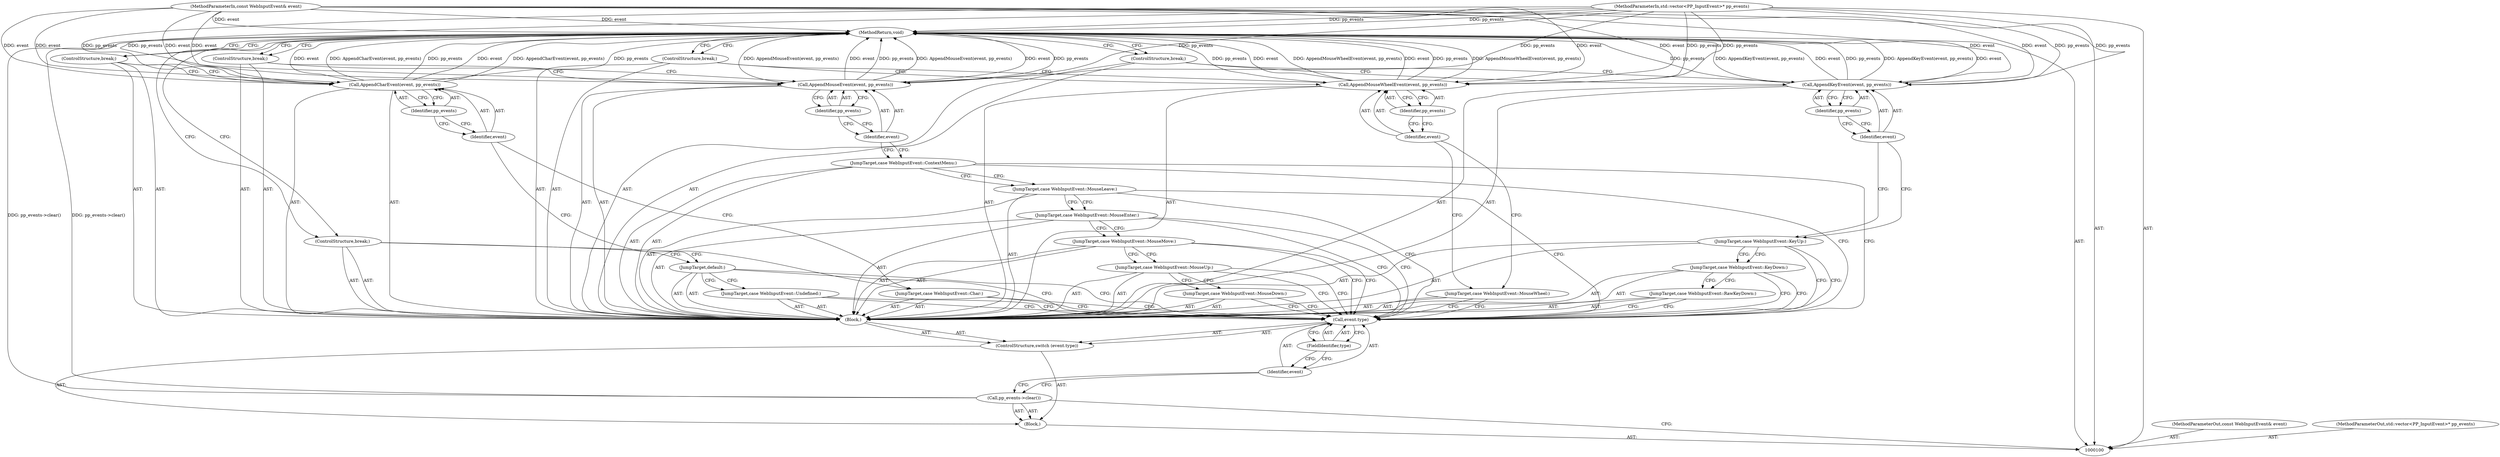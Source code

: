 digraph "0_Chrome_db5523bcb7e0419955172709c241a188ab94e8e0_1" {
"1000140" [label="(MethodReturn,void)"];
"1000101" [label="(MethodParameterIn,const WebInputEvent& event)"];
"1000173" [label="(MethodParameterOut,const WebInputEvent& event)"];
"1000114" [label="(JumpTarget,case WebInputEvent::MouseLeave:)"];
"1000115" [label="(JumpTarget,case WebInputEvent::ContextMenu:)"];
"1000117" [label="(Identifier,event)"];
"1000118" [label="(Identifier,pp_events)"];
"1000116" [label="(Call,AppendMouseEvent(event, pp_events))"];
"1000119" [label="(ControlStructure,break;)"];
"1000120" [label="(JumpTarget,case WebInputEvent::MouseWheel:)"];
"1000122" [label="(Identifier,event)"];
"1000123" [label="(Identifier,pp_events)"];
"1000121" [label="(Call,AppendMouseWheelEvent(event, pp_events))"];
"1000124" [label="(ControlStructure,break;)"];
"1000125" [label="(JumpTarget,case WebInputEvent::RawKeyDown:)"];
"1000126" [label="(JumpTarget,case WebInputEvent::KeyDown:)"];
"1000127" [label="(JumpTarget,case WebInputEvent::KeyUp:)"];
"1000102" [label="(MethodParameterIn,std::vector<PP_InputEvent>* pp_events)"];
"1000174" [label="(MethodParameterOut,std::vector<PP_InputEvent>* pp_events)"];
"1000103" [label="(Block,)"];
"1000129" [label="(Identifier,event)"];
"1000130" [label="(Identifier,pp_events)"];
"1000128" [label="(Call,AppendKeyEvent(event, pp_events))"];
"1000131" [label="(ControlStructure,break;)"];
"1000132" [label="(JumpTarget,case WebInputEvent::Char:)"];
"1000134" [label="(Identifier,event)"];
"1000135" [label="(Identifier,pp_events)"];
"1000133" [label="(Call,AppendCharEvent(event, pp_events))"];
"1000136" [label="(ControlStructure,break;)"];
"1000137" [label="(JumpTarget,case WebInputEvent::Undefined:)"];
"1000138" [label="(JumpTarget,default:)"];
"1000139" [label="(ControlStructure,break;)"];
"1000104" [label="(Call,pp_events->clear())"];
"1000106" [label="(Call,event.type)"];
"1000107" [label="(Identifier,event)"];
"1000108" [label="(FieldIdentifier,type)"];
"1000105" [label="(ControlStructure,switch (event.type))"];
"1000109" [label="(Block,)"];
"1000110" [label="(JumpTarget,case WebInputEvent::MouseDown:)"];
"1000111" [label="(JumpTarget,case WebInputEvent::MouseUp:)"];
"1000112" [label="(JumpTarget,case WebInputEvent::MouseMove:)"];
"1000113" [label="(JumpTarget,case WebInputEvent::MouseEnter:)"];
"1000140" -> "1000100"  [label="AST: "];
"1000140" -> "1000119"  [label="CFG: "];
"1000140" -> "1000124"  [label="CFG: "];
"1000140" -> "1000131"  [label="CFG: "];
"1000140" -> "1000136"  [label="CFG: "];
"1000140" -> "1000139"  [label="CFG: "];
"1000116" -> "1000140"  [label="DDG: event"];
"1000116" -> "1000140"  [label="DDG: pp_events"];
"1000116" -> "1000140"  [label="DDG: AppendMouseEvent(event, pp_events)"];
"1000128" -> "1000140"  [label="DDG: pp_events"];
"1000128" -> "1000140"  [label="DDG: AppendKeyEvent(event, pp_events)"];
"1000128" -> "1000140"  [label="DDG: event"];
"1000104" -> "1000140"  [label="DDG: pp_events->clear()"];
"1000121" -> "1000140"  [label="DDG: pp_events"];
"1000121" -> "1000140"  [label="DDG: AppendMouseWheelEvent(event, pp_events)"];
"1000121" -> "1000140"  [label="DDG: event"];
"1000133" -> "1000140"  [label="DDG: event"];
"1000133" -> "1000140"  [label="DDG: AppendCharEvent(event, pp_events)"];
"1000133" -> "1000140"  [label="DDG: pp_events"];
"1000102" -> "1000140"  [label="DDG: pp_events"];
"1000101" -> "1000140"  [label="DDG: event"];
"1000101" -> "1000100"  [label="AST: "];
"1000101" -> "1000140"  [label="DDG: event"];
"1000101" -> "1000116"  [label="DDG: event"];
"1000101" -> "1000121"  [label="DDG: event"];
"1000101" -> "1000128"  [label="DDG: event"];
"1000101" -> "1000133"  [label="DDG: event"];
"1000173" -> "1000100"  [label="AST: "];
"1000114" -> "1000109"  [label="AST: "];
"1000114" -> "1000106"  [label="CFG: "];
"1000114" -> "1000113"  [label="CFG: "];
"1000115" -> "1000114"  [label="CFG: "];
"1000115" -> "1000109"  [label="AST: "];
"1000115" -> "1000106"  [label="CFG: "];
"1000115" -> "1000114"  [label="CFG: "];
"1000117" -> "1000115"  [label="CFG: "];
"1000117" -> "1000116"  [label="AST: "];
"1000117" -> "1000115"  [label="CFG: "];
"1000118" -> "1000117"  [label="CFG: "];
"1000118" -> "1000116"  [label="AST: "];
"1000118" -> "1000117"  [label="CFG: "];
"1000116" -> "1000118"  [label="CFG: "];
"1000116" -> "1000109"  [label="AST: "];
"1000116" -> "1000118"  [label="CFG: "];
"1000117" -> "1000116"  [label="AST: "];
"1000118" -> "1000116"  [label="AST: "];
"1000119" -> "1000116"  [label="CFG: "];
"1000116" -> "1000140"  [label="DDG: event"];
"1000116" -> "1000140"  [label="DDG: pp_events"];
"1000116" -> "1000140"  [label="DDG: AppendMouseEvent(event, pp_events)"];
"1000101" -> "1000116"  [label="DDG: event"];
"1000102" -> "1000116"  [label="DDG: pp_events"];
"1000119" -> "1000109"  [label="AST: "];
"1000119" -> "1000116"  [label="CFG: "];
"1000140" -> "1000119"  [label="CFG: "];
"1000120" -> "1000109"  [label="AST: "];
"1000120" -> "1000106"  [label="CFG: "];
"1000122" -> "1000120"  [label="CFG: "];
"1000122" -> "1000121"  [label="AST: "];
"1000122" -> "1000120"  [label="CFG: "];
"1000123" -> "1000122"  [label="CFG: "];
"1000123" -> "1000121"  [label="AST: "];
"1000123" -> "1000122"  [label="CFG: "];
"1000121" -> "1000123"  [label="CFG: "];
"1000121" -> "1000109"  [label="AST: "];
"1000121" -> "1000123"  [label="CFG: "];
"1000122" -> "1000121"  [label="AST: "];
"1000123" -> "1000121"  [label="AST: "];
"1000124" -> "1000121"  [label="CFG: "];
"1000121" -> "1000140"  [label="DDG: pp_events"];
"1000121" -> "1000140"  [label="DDG: AppendMouseWheelEvent(event, pp_events)"];
"1000121" -> "1000140"  [label="DDG: event"];
"1000101" -> "1000121"  [label="DDG: event"];
"1000102" -> "1000121"  [label="DDG: pp_events"];
"1000124" -> "1000109"  [label="AST: "];
"1000124" -> "1000121"  [label="CFG: "];
"1000140" -> "1000124"  [label="CFG: "];
"1000125" -> "1000109"  [label="AST: "];
"1000125" -> "1000106"  [label="CFG: "];
"1000126" -> "1000125"  [label="CFG: "];
"1000126" -> "1000109"  [label="AST: "];
"1000126" -> "1000106"  [label="CFG: "];
"1000126" -> "1000125"  [label="CFG: "];
"1000127" -> "1000126"  [label="CFG: "];
"1000127" -> "1000109"  [label="AST: "];
"1000127" -> "1000106"  [label="CFG: "];
"1000127" -> "1000126"  [label="CFG: "];
"1000129" -> "1000127"  [label="CFG: "];
"1000102" -> "1000100"  [label="AST: "];
"1000102" -> "1000140"  [label="DDG: pp_events"];
"1000102" -> "1000116"  [label="DDG: pp_events"];
"1000102" -> "1000121"  [label="DDG: pp_events"];
"1000102" -> "1000128"  [label="DDG: pp_events"];
"1000102" -> "1000133"  [label="DDG: pp_events"];
"1000174" -> "1000100"  [label="AST: "];
"1000103" -> "1000100"  [label="AST: "];
"1000104" -> "1000103"  [label="AST: "];
"1000105" -> "1000103"  [label="AST: "];
"1000129" -> "1000128"  [label="AST: "];
"1000129" -> "1000127"  [label="CFG: "];
"1000130" -> "1000129"  [label="CFG: "];
"1000130" -> "1000128"  [label="AST: "];
"1000130" -> "1000129"  [label="CFG: "];
"1000128" -> "1000130"  [label="CFG: "];
"1000128" -> "1000109"  [label="AST: "];
"1000128" -> "1000130"  [label="CFG: "];
"1000129" -> "1000128"  [label="AST: "];
"1000130" -> "1000128"  [label="AST: "];
"1000131" -> "1000128"  [label="CFG: "];
"1000128" -> "1000140"  [label="DDG: pp_events"];
"1000128" -> "1000140"  [label="DDG: AppendKeyEvent(event, pp_events)"];
"1000128" -> "1000140"  [label="DDG: event"];
"1000101" -> "1000128"  [label="DDG: event"];
"1000102" -> "1000128"  [label="DDG: pp_events"];
"1000131" -> "1000109"  [label="AST: "];
"1000131" -> "1000128"  [label="CFG: "];
"1000140" -> "1000131"  [label="CFG: "];
"1000132" -> "1000109"  [label="AST: "];
"1000132" -> "1000106"  [label="CFG: "];
"1000134" -> "1000132"  [label="CFG: "];
"1000134" -> "1000133"  [label="AST: "];
"1000134" -> "1000132"  [label="CFG: "];
"1000135" -> "1000134"  [label="CFG: "];
"1000135" -> "1000133"  [label="AST: "];
"1000135" -> "1000134"  [label="CFG: "];
"1000133" -> "1000135"  [label="CFG: "];
"1000133" -> "1000109"  [label="AST: "];
"1000133" -> "1000135"  [label="CFG: "];
"1000134" -> "1000133"  [label="AST: "];
"1000135" -> "1000133"  [label="AST: "];
"1000136" -> "1000133"  [label="CFG: "];
"1000133" -> "1000140"  [label="DDG: event"];
"1000133" -> "1000140"  [label="DDG: AppendCharEvent(event, pp_events)"];
"1000133" -> "1000140"  [label="DDG: pp_events"];
"1000101" -> "1000133"  [label="DDG: event"];
"1000102" -> "1000133"  [label="DDG: pp_events"];
"1000136" -> "1000109"  [label="AST: "];
"1000136" -> "1000133"  [label="CFG: "];
"1000140" -> "1000136"  [label="CFG: "];
"1000137" -> "1000109"  [label="AST: "];
"1000137" -> "1000106"  [label="CFG: "];
"1000138" -> "1000137"  [label="CFG: "];
"1000138" -> "1000109"  [label="AST: "];
"1000138" -> "1000106"  [label="CFG: "];
"1000138" -> "1000137"  [label="CFG: "];
"1000139" -> "1000138"  [label="CFG: "];
"1000139" -> "1000109"  [label="AST: "];
"1000139" -> "1000138"  [label="CFG: "];
"1000140" -> "1000139"  [label="CFG: "];
"1000104" -> "1000103"  [label="AST: "];
"1000104" -> "1000100"  [label="CFG: "];
"1000107" -> "1000104"  [label="CFG: "];
"1000104" -> "1000140"  [label="DDG: pp_events->clear()"];
"1000106" -> "1000105"  [label="AST: "];
"1000106" -> "1000108"  [label="CFG: "];
"1000107" -> "1000106"  [label="AST: "];
"1000108" -> "1000106"  [label="AST: "];
"1000110" -> "1000106"  [label="CFG: "];
"1000111" -> "1000106"  [label="CFG: "];
"1000112" -> "1000106"  [label="CFG: "];
"1000113" -> "1000106"  [label="CFG: "];
"1000114" -> "1000106"  [label="CFG: "];
"1000115" -> "1000106"  [label="CFG: "];
"1000120" -> "1000106"  [label="CFG: "];
"1000125" -> "1000106"  [label="CFG: "];
"1000126" -> "1000106"  [label="CFG: "];
"1000127" -> "1000106"  [label="CFG: "];
"1000132" -> "1000106"  [label="CFG: "];
"1000137" -> "1000106"  [label="CFG: "];
"1000138" -> "1000106"  [label="CFG: "];
"1000107" -> "1000106"  [label="AST: "];
"1000107" -> "1000104"  [label="CFG: "];
"1000108" -> "1000107"  [label="CFG: "];
"1000108" -> "1000106"  [label="AST: "];
"1000108" -> "1000107"  [label="CFG: "];
"1000106" -> "1000108"  [label="CFG: "];
"1000105" -> "1000103"  [label="AST: "];
"1000106" -> "1000105"  [label="AST: "];
"1000109" -> "1000105"  [label="AST: "];
"1000109" -> "1000105"  [label="AST: "];
"1000110" -> "1000109"  [label="AST: "];
"1000111" -> "1000109"  [label="AST: "];
"1000112" -> "1000109"  [label="AST: "];
"1000113" -> "1000109"  [label="AST: "];
"1000114" -> "1000109"  [label="AST: "];
"1000115" -> "1000109"  [label="AST: "];
"1000116" -> "1000109"  [label="AST: "];
"1000119" -> "1000109"  [label="AST: "];
"1000120" -> "1000109"  [label="AST: "];
"1000121" -> "1000109"  [label="AST: "];
"1000124" -> "1000109"  [label="AST: "];
"1000125" -> "1000109"  [label="AST: "];
"1000126" -> "1000109"  [label="AST: "];
"1000127" -> "1000109"  [label="AST: "];
"1000128" -> "1000109"  [label="AST: "];
"1000131" -> "1000109"  [label="AST: "];
"1000132" -> "1000109"  [label="AST: "];
"1000133" -> "1000109"  [label="AST: "];
"1000136" -> "1000109"  [label="AST: "];
"1000137" -> "1000109"  [label="AST: "];
"1000138" -> "1000109"  [label="AST: "];
"1000139" -> "1000109"  [label="AST: "];
"1000110" -> "1000109"  [label="AST: "];
"1000110" -> "1000106"  [label="CFG: "];
"1000111" -> "1000110"  [label="CFG: "];
"1000111" -> "1000109"  [label="AST: "];
"1000111" -> "1000106"  [label="CFG: "];
"1000111" -> "1000110"  [label="CFG: "];
"1000112" -> "1000111"  [label="CFG: "];
"1000112" -> "1000109"  [label="AST: "];
"1000112" -> "1000106"  [label="CFG: "];
"1000112" -> "1000111"  [label="CFG: "];
"1000113" -> "1000112"  [label="CFG: "];
"1000113" -> "1000109"  [label="AST: "];
"1000113" -> "1000106"  [label="CFG: "];
"1000113" -> "1000112"  [label="CFG: "];
"1000114" -> "1000113"  [label="CFG: "];
}
